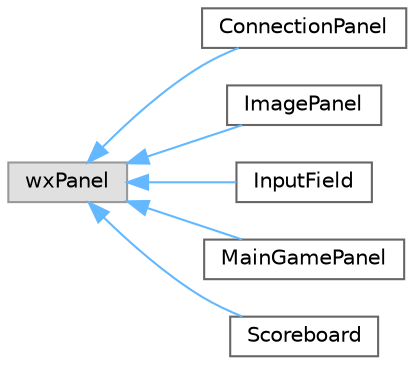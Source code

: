 digraph "Graphical Class Hierarchy"
{
 // LATEX_PDF_SIZE
  bgcolor="transparent";
  edge [fontname=Helvetica,fontsize=10,labelfontname=Helvetica,labelfontsize=10];
  node [fontname=Helvetica,fontsize=10,shape=box,height=0.2,width=0.4];
  rankdir="LR";
  Node0 [id="Node000000",label="wxPanel",height=0.2,width=0.4,color="grey60", fillcolor="#E0E0E0", style="filled",tooltip=" "];
  Node0 -> Node1 [id="edge28_Node000000_Node000001",dir="back",color="steelblue1",style="solid",tooltip=" "];
  Node1 [id="Node000001",label="ConnectionPanel",height=0.2,width=0.4,color="grey40", fillcolor="white", style="filled",URL="$classConnectionPanel.html",tooltip=" "];
  Node0 -> Node2 [id="edge29_Node000000_Node000002",dir="back",color="steelblue1",style="solid",tooltip=" "];
  Node2 [id="Node000002",label="ImagePanel",height=0.2,width=0.4,color="grey40", fillcolor="white", style="filled",URL="$classImagePanel.html",tooltip=" "];
  Node0 -> Node3 [id="edge30_Node000000_Node000003",dir="back",color="steelblue1",style="solid",tooltip=" "];
  Node3 [id="Node000003",label="InputField",height=0.2,width=0.4,color="grey40", fillcolor="white", style="filled",URL="$classInputField.html",tooltip=" "];
  Node0 -> Node4 [id="edge31_Node000000_Node000004",dir="back",color="steelblue1",style="solid",tooltip=" "];
  Node4 [id="Node000004",label="MainGamePanel",height=0.2,width=0.4,color="grey40", fillcolor="white", style="filled",URL="$classMainGamePanel.html",tooltip=" "];
  Node0 -> Node5 [id="edge32_Node000000_Node000005",dir="back",color="steelblue1",style="solid",tooltip=" "];
  Node5 [id="Node000005",label="Scoreboard",height=0.2,width=0.4,color="grey40", fillcolor="white", style="filled",URL="$classScoreboard.html",tooltip=" "];
}
